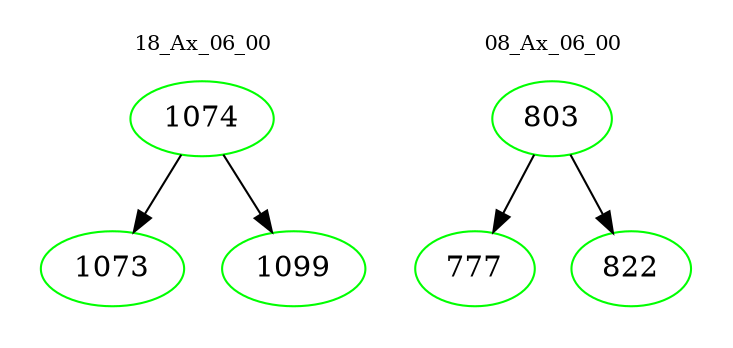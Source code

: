 digraph{
subgraph cluster_0 {
color = white
label = "18_Ax_06_00";
fontsize=10;
T0_1074 [label="1074", color="green"]
T0_1074 -> T0_1073 [color="black"]
T0_1073 [label="1073", color="green"]
T0_1074 -> T0_1099 [color="black"]
T0_1099 [label="1099", color="green"]
}
subgraph cluster_1 {
color = white
label = "08_Ax_06_00";
fontsize=10;
T1_803 [label="803", color="green"]
T1_803 -> T1_777 [color="black"]
T1_777 [label="777", color="green"]
T1_803 -> T1_822 [color="black"]
T1_822 [label="822", color="green"]
}
}
